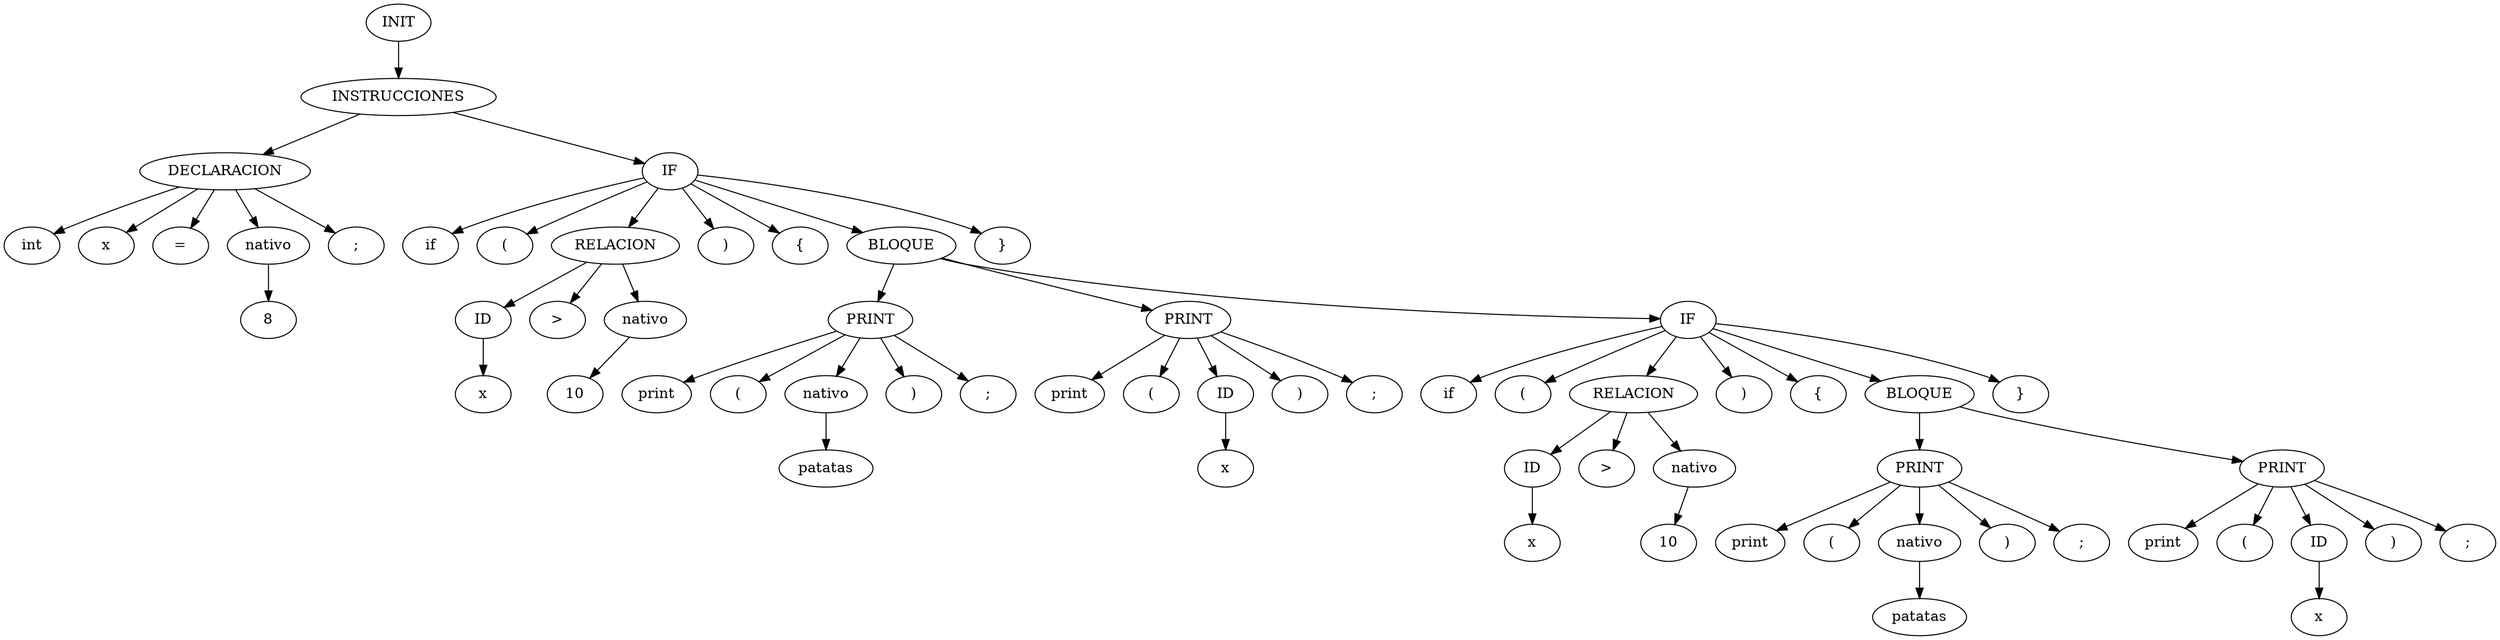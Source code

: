 digraph arbolAST{ 
      n0[label="INIT"];
      n1[label="INSTRUCCIONES"];
      n0 -> n1;
n2[label="DECLARACION"];
      n1 -> n2;
n3[label="int"];
      n2 -> n3;
n4[label="x"];
      n2 -> n4;
n5[label="="];
      n2 -> n5;
n6[label="nativo"];
      n2 -> n6;
n7[label="8"];
      n6 -> n7;
n8[label=";"];
      n2 -> n8;
n9[label="IF"];
      n1 -> n9;
n10[label="if"];
      n9 -> n10;
n11[label="("];
      n9 -> n11;
n12[label="RELACION"];
      n9 -> n12;
n13[label="ID"];
      n12 -> n13;
n14[label="x"];
      n13 -> n14;
n15[label=">"];
      n12 -> n15;
n16[label="nativo"];
      n12 -> n16;
n17[label="10"];
      n16 -> n17;
n18[label=")"];
      n9 -> n18;
n19[label="{"];
      n9 -> n19;
n20[label="BLOQUE"];
      n9 -> n20;
n21[label="PRINT"];
      n20 -> n21;
n22[label="print"];
      n21 -> n22;
n23[label="("];
      n21 -> n23;
n24[label="nativo"];
      n21 -> n24;
n25[label="patatas"];
      n24 -> n25;
n26[label=")"];
      n21 -> n26;
n27[label=";"];
      n21 -> n27;
n28[label="PRINT"];
      n20 -> n28;
n29[label="print"];
      n28 -> n29;
n30[label="("];
      n28 -> n30;
n31[label="ID"];
      n28 -> n31;
n32[label="x"];
      n31 -> n32;
n33[label=")"];
      n28 -> n33;
n34[label=";"];
      n28 -> n34;
n35[label="IF"];
      n20 -> n35;
n36[label="if"];
      n35 -> n36;
n37[label="("];
      n35 -> n37;
n38[label="RELACION"];
      n35 -> n38;
n39[label="ID"];
      n38 -> n39;
n40[label="x"];
      n39 -> n40;
n41[label=">"];
      n38 -> n41;
n42[label="nativo"];
      n38 -> n42;
n43[label="10"];
      n42 -> n43;
n44[label=")"];
      n35 -> n44;
n45[label="{"];
      n35 -> n45;
n46[label="BLOQUE"];
      n35 -> n46;
n47[label="PRINT"];
      n46 -> n47;
n48[label="print"];
      n47 -> n48;
n49[label="("];
      n47 -> n49;
n50[label="nativo"];
      n47 -> n50;
n51[label="patatas"];
      n50 -> n51;
n52[label=")"];
      n47 -> n52;
n53[label=";"];
      n47 -> n53;
n54[label="PRINT"];
      n46 -> n54;
n55[label="print"];
      n54 -> n55;
n56[label="("];
      n54 -> n56;
n57[label="ID"];
      n54 -> n57;
n58[label="x"];
      n57 -> n58;
n59[label=")"];
      n54 -> n59;
n60[label=";"];
      n54 -> n60;
n61[label="}"];
      n35 -> n61;
n62[label="}"];
      n9 -> n62;

    }